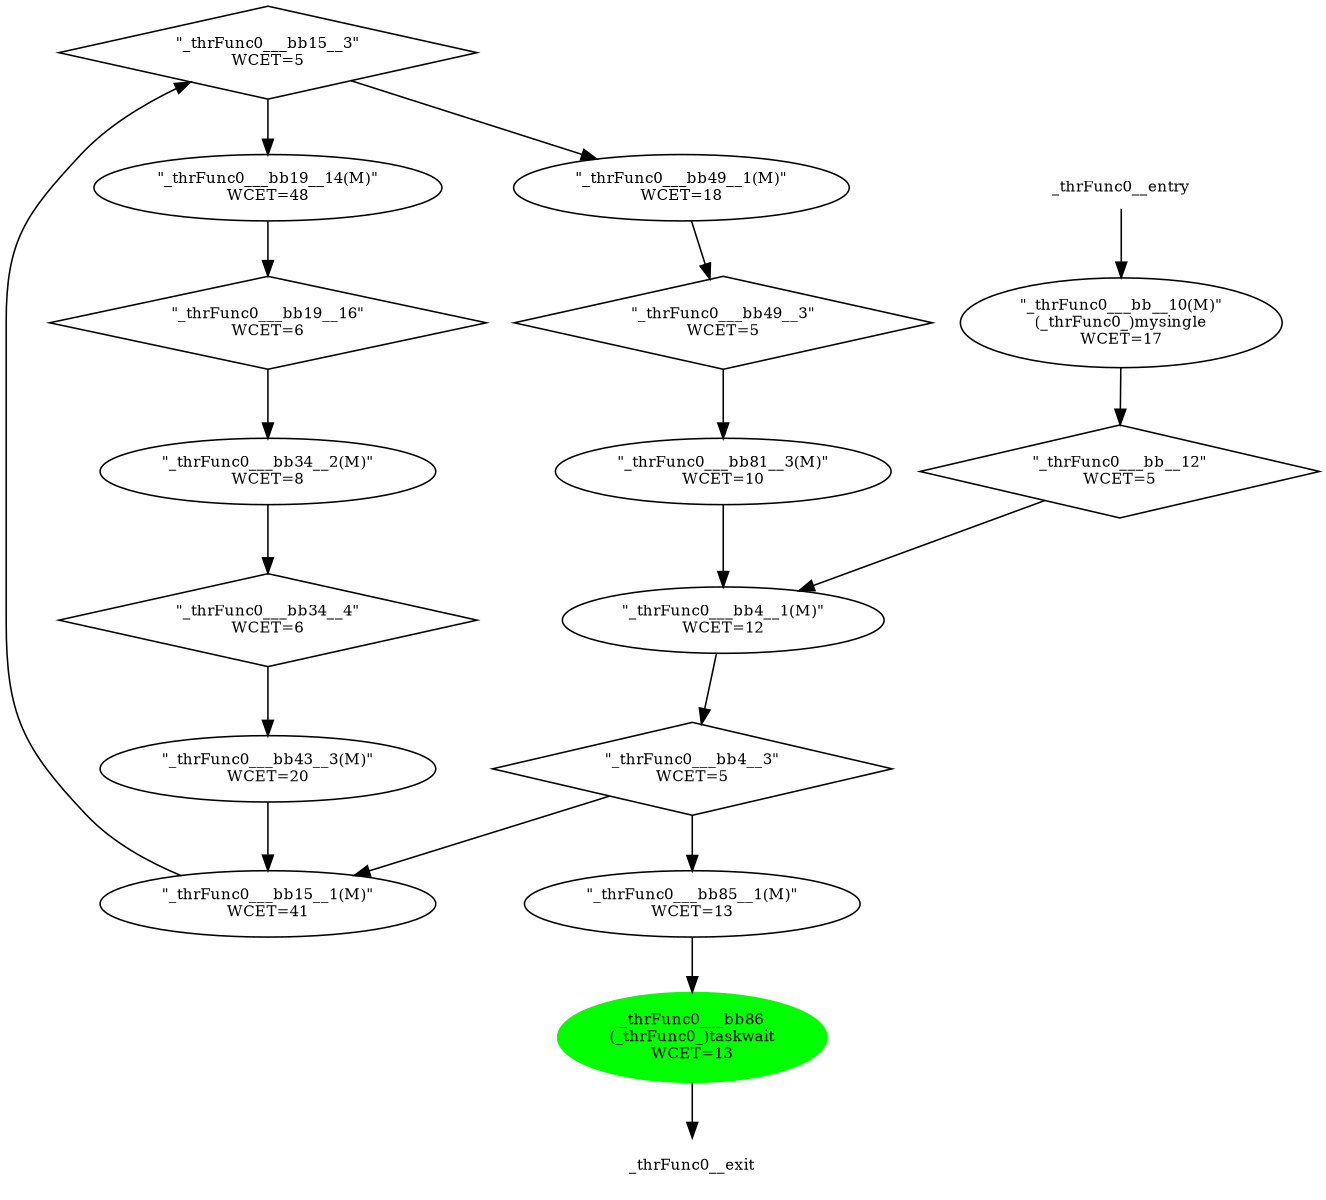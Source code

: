 strict digraph "CFG" {
fontsize=10;
orientation="portrait";
rankdir="TB";
size="10,8";
_thrFunc0___bb15__3 [fontsize=10, label="\"_thrFunc0___bb15__3\"\nWCET=5", shape=diamond, width="0.01"];
_thrFunc0___bb49__3 [fontsize=10, label="\"_thrFunc0___bb49__3\"\nWCET=5", shape=diamond, width="0.01"];
_thrFunc0___bb4__1 [fontsize=10, label="\"_thrFunc0___bb4__1(M)\"\nWCET=12", width="0.01"];
_thrFunc0___bb81__3 [fontsize=10, label="\"_thrFunc0___bb81__3(M)\"\nWCET=10", width="0.01"];
_thrFunc0___bb43__3 [fontsize=10, label="\"_thrFunc0___bb43__3(M)\"\nWCET=20", width="0.01"];
_thrFunc0___bb85__1 [fontsize=10, label="\"_thrFunc0___bb85__1(M)\"\nWCET=13", width="0.01"];
_thrFunc0__entry [color="white", fontsize=10, height="0.01", label="_thrFunc0__entry", width="0.01"];
_thrFunc0___bb__10 [fontsize=10, label="\"_thrFunc0___bb__10(M)\"\n(_thrFunc0_)mysingle\nWCET=17", width="0.01"];
_thrFunc0___bb86 [color=green, fontsize=10, label="_thrFunc0___bb86\n(_thrFunc0_)taskwait\nWCET=13", style=filled, width="0.01"];
_thrFunc0___bb19__14 [fontsize=10, label="\"_thrFunc0___bb19__14(M)\"\nWCET=48", width="0.01"];
_thrFunc0___bb49__1 [fontsize=10, label="\"_thrFunc0___bb49__1(M)\"\nWCET=18", width="0.01"];
_thrFunc0___bb4__3 [fontsize=10, label="\"_thrFunc0___bb4__3\"\nWCET=5", shape=diamond, width="0.01"];
_thrFunc0___bb34__4 [fontsize=10, label="\"_thrFunc0___bb34__4\"\nWCET=6", shape=diamond, width="0.01"];
_thrFunc0___bb34__2 [fontsize=10, label="\"_thrFunc0___bb34__2(M)\"\nWCET=8", width="0.01"];
_thrFunc0___bb__12 [fontsize=10, label="\"_thrFunc0___bb__12\"\nWCET=5", shape=diamond, width="0.01"];
_thrFunc0___bb15__1 [fontsize=10, label="\"_thrFunc0___bb15__1(M)\"\nWCET=41", width="0.01"];
_thrFunc0__exit [color="white", fontsize=10, label="_thrFunc0__exit", width="0.01"];
_thrFunc0___bb19__16 [fontsize=10, label="\"_thrFunc0___bb19__16\"\nWCET=6", shape=diamond, width="0.01"];
_thrFunc0___bb15__3 -> _thrFunc0___bb49__1;
_thrFunc0___bb15__3 -> _thrFunc0___bb19__14;
_thrFunc0___bb49__3 -> _thrFunc0___bb81__3;
_thrFunc0___bb4__1 -> _thrFunc0___bb4__3;
_thrFunc0___bb81__3 -> _thrFunc0___bb4__1;
_thrFunc0___bb43__3 -> _thrFunc0___bb15__1;
_thrFunc0___bb85__1 -> _thrFunc0___bb86;
_thrFunc0__entry -> _thrFunc0___bb__10;
_thrFunc0___bb__10 -> _thrFunc0___bb__12;
_thrFunc0___bb86 -> _thrFunc0__exit;
_thrFunc0___bb19__14 -> _thrFunc0___bb19__16;
_thrFunc0___bb49__1 -> _thrFunc0___bb49__3;
_thrFunc0___bb4__3 -> _thrFunc0___bb85__1;
_thrFunc0___bb4__3 -> _thrFunc0___bb15__1;
_thrFunc0___bb34__4 -> _thrFunc0___bb43__3;
_thrFunc0___bb34__2 -> _thrFunc0___bb34__4;
_thrFunc0___bb__12 -> _thrFunc0___bb4__1;
_thrFunc0___bb15__1 -> _thrFunc0___bb15__3;
_thrFunc0___bb19__16 -> _thrFunc0___bb34__2;
}
